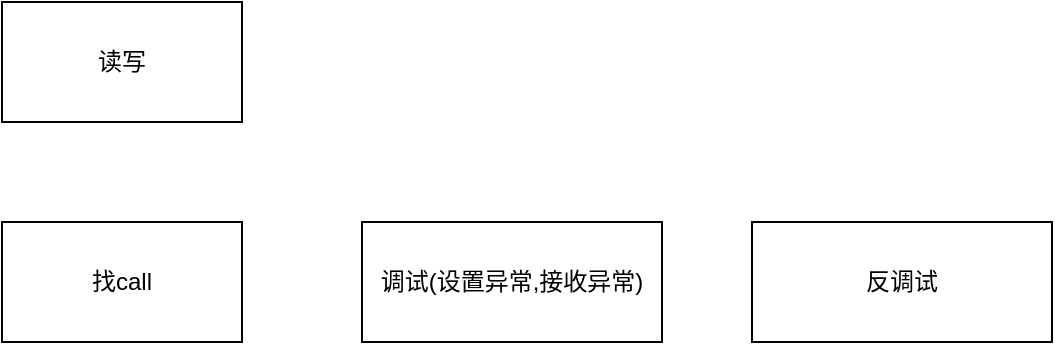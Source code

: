 <mxfile version="22.1.15" type="github" pages="9">
  <diagram name="Page-1" id="74e2e168-ea6b-b213-b513-2b3c1d86103e">
    <mxGraphModel dx="1221" dy="626" grid="1" gridSize="10" guides="1" tooltips="1" connect="1" arrows="1" fold="1" page="1" pageScale="1" pageWidth="1100" pageHeight="850" background="none" math="0" shadow="0">
      <root>
        <mxCell id="0" />
        <mxCell id="1" parent="0" />
        <mxCell id="rLg4UdCmAy7Y8GjYme6J-1" value="读写" style="rounded=0;whiteSpace=wrap;html=1;" parent="1" vertex="1">
          <mxGeometry x="100" y="270" width="120" height="60" as="geometry" />
        </mxCell>
        <mxCell id="rLg4UdCmAy7Y8GjYme6J-2" value="找call" style="rounded=0;whiteSpace=wrap;html=1;" parent="1" vertex="1">
          <mxGeometry x="100" y="380" width="120" height="60" as="geometry" />
        </mxCell>
        <mxCell id="WrVfGogGnop-JoHIERUz-1" value="调试(设置异常,接收异常)" style="rounded=0;whiteSpace=wrap;html=1;" parent="1" vertex="1">
          <mxGeometry x="280" y="380" width="150" height="60" as="geometry" />
        </mxCell>
        <mxCell id="WrVfGogGnop-JoHIERUz-2" value="反调试" style="rounded=0;whiteSpace=wrap;html=1;" parent="1" vertex="1">
          <mxGeometry x="475" y="380" width="150" height="60" as="geometry" />
        </mxCell>
      </root>
    </mxGraphModel>
  </diagram>
  <diagram id="1VbBsm_JJlaG2g4XLmem" name="装备篇章">
    <mxGraphModel dx="1744" dy="911" grid="1" gridSize="10" guides="1" tooltips="1" connect="1" arrows="1" fold="1" page="1" pageScale="1" pageWidth="827" pageHeight="1169" math="0" shadow="0">
      <root>
        <mxCell id="0" />
        <mxCell id="1" parent="0" />
        <mxCell id="D9lImH1sGXpiSuTMPomI-1" value="基础装备" style="rounded=0;whiteSpace=wrap;html=1;" vertex="1" parent="1">
          <mxGeometry x="160" y="160" width="120" height="60" as="geometry" />
        </mxCell>
        <mxCell id="D9lImH1sGXpiSuTMPomI-2" value="8个" style="rounded=0;whiteSpace=wrap;html=1;" vertex="1" parent="1">
          <mxGeometry x="360" y="160" width="120" height="60" as="geometry" />
        </mxCell>
        <mxCell id="D9lImH1sGXpiSuTMPomI-3" value="1个" style="rounded=0;whiteSpace=wrap;html=1;" vertex="1" parent="1">
          <mxGeometry x="540" y="160" width="120" height="60" as="geometry" />
        </mxCell>
        <mxCell id="D9lImH1sGXpiSuTMPomI-5" value="合成装备" style="rounded=0;whiteSpace=wrap;html=1;" vertex="1" parent="1">
          <mxGeometry x="160" y="260" width="120" height="60" as="geometry" />
        </mxCell>
        <mxCell id="D9lImH1sGXpiSuTMPomI-6" value="37" style="rounded=0;whiteSpace=wrap;html=1;" vertex="1" parent="1">
          <mxGeometry x="360" y="260" width="120" height="60" as="geometry" />
        </mxCell>
        <mxCell id="D9lImH1sGXpiSuTMPomI-7" value="8个" style="rounded=0;whiteSpace=wrap;html=1;" vertex="1" parent="1">
          <mxGeometry x="540" y="260" width="120" height="60" as="geometry" />
        </mxCell>
        <mxCell id="Qo9bAX1KGsmqKhei41a8-1" value="物理装" style="rounded=0;whiteSpace=wrap;html=1;" vertex="1" parent="1">
          <mxGeometry x="250" y="410" width="120" height="60" as="geometry" />
        </mxCell>
        <mxCell id="Qo9bAX1KGsmqKhei41a8-2" value="法强装" style="rounded=0;whiteSpace=wrap;html=1;" vertex="1" parent="1">
          <mxGeometry x="420" y="410" width="120" height="60" as="geometry" />
        </mxCell>
        <mxCell id="Qo9bAX1KGsmqKhei41a8-3" value="防御装" style="rounded=0;whiteSpace=wrap;html=1;fillColor=#d5e8d4;strokeColor=#82b366;" vertex="1" parent="1">
          <mxGeometry x="750" y="410" width="120" height="60" as="geometry" />
        </mxCell>
        <mxCell id="Qo9bAX1KGsmqKhei41a8-4" value="法力装" style="rounded=0;whiteSpace=wrap;html=1;" vertex="1" parent="1">
          <mxGeometry x="1050" y="410" width="120" height="60" as="geometry" />
        </mxCell>
        <mxCell id="Qo9bAX1KGsmqKhei41a8-5" value="特效装" style="rounded=0;whiteSpace=wrap;html=1;" vertex="1" parent="1">
          <mxGeometry x="1220" y="410" width="120" height="60" as="geometry" />
        </mxCell>
        <mxCell id="Qo9bAX1KGsmqKhei41a8-6" value="帽子" style="rounded=0;whiteSpace=wrap;html=1;fillColor=#e1d5e7;strokeColor=#9673a6;" vertex="1" parent="1">
          <mxGeometry x="420" y="500" width="120" height="60" as="geometry" />
        </mxCell>
        <mxCell id="Qo9bAX1KGsmqKhei41a8-7" value="法爆" style="rounded=0;whiteSpace=wrap;html=1;fillColor=#e1d5e7;strokeColor=#9673a6;" vertex="1" parent="1">
          <mxGeometry x="420" y="580" width="120" height="60" as="geometry" />
        </mxCell>
        <mxCell id="Qo9bAX1KGsmqKhei41a8-8" value="鬼书" style="rounded=0;whiteSpace=wrap;html=1;fillColor=#e1d5e7;strokeColor=#9673a6;" vertex="1" parent="1">
          <mxGeometry x="420" y="660" width="120" height="60" as="geometry" />
        </mxCell>
        <mxCell id="Qo9bAX1KGsmqKhei41a8-9" value="" style="rounded=0;whiteSpace=wrap;html=1;fillColor=#e1d5e7;strokeColor=#9673a6;" vertex="1" parent="1">
          <mxGeometry x="420" y="740" width="120" height="60" as="geometry" />
        </mxCell>
        <mxCell id="Qo9bAX1KGsmqKhei41a8-10" value="纳什" style="rounded=0;whiteSpace=wrap;html=1;" vertex="1" parent="1">
          <mxGeometry x="580" y="500" width="120" height="60" as="geometry" />
        </mxCell>
        <mxCell id="Qo9bAX1KGsmqKhei41a8-11" value="羊刀" style="rounded=0;whiteSpace=wrap;html=1;" vertex="1" parent="1">
          <mxGeometry x="580" y="580" width="120" height="60" as="geometry" />
        </mxCell>
        <mxCell id="Qo9bAX1KGsmqKhei41a8-12" value="通用装" style="rounded=0;whiteSpace=wrap;html=1;" vertex="1" parent="1">
          <mxGeometry x="70" y="410" width="120" height="60" as="geometry" />
        </mxCell>
        <mxCell id="Qo9bAX1KGsmqKhei41a8-13" value="手套" style="rounded=0;whiteSpace=wrap;html=1;" vertex="1" parent="1">
          <mxGeometry x="70" y="500" width="120" height="60" as="geometry" />
        </mxCell>
        <mxCell id="Qo9bAX1KGsmqKhei41a8-14" value="正义" style="rounded=0;whiteSpace=wrap;html=1;" vertex="1" parent="1">
          <mxGeometry x="70" y="580" width="120" height="60" as="geometry" />
        </mxCell>
        <mxCell id="Qo9bAX1KGsmqKhei41a8-15" value="蓝 (短蓝)" style="rounded=0;whiteSpace=wrap;html=1;fillColor=#dae8fc;strokeColor=#6c8ebf;" vertex="1" parent="1">
          <mxGeometry x="1050" y="490" width="120" height="60" as="geometry" />
        </mxCell>
        <mxCell id="Qo9bAX1KGsmqKhei41a8-16" value="青龙刀 (长蓝)" style="rounded=0;whiteSpace=wrap;html=1;fillColor=#dae8fc;strokeColor=#6c8ebf;" vertex="1" parent="1">
          <mxGeometry x="1050" y="570" width="120" height="60" as="geometry" />
        </mxCell>
        <mxCell id="Qo9bAX1KGsmqKhei41a8-17" value="狂徒" style="rounded=0;whiteSpace=wrap;html=1;fillColor=#d5e8d4;strokeColor=#82b366;" vertex="1" parent="1">
          <mxGeometry x="750" y="500" width="120" height="60" as="geometry" />
        </mxCell>
        <mxCell id="Qo9bAX1KGsmqKhei41a8-18" value="龙牙" style="rounded=0;whiteSpace=wrap;html=1;fillColor=#d5e8d4;strokeColor=#82b366;" vertex="1" parent="1">
          <mxGeometry x="750" y="580" width="120" height="60" as="geometry" />
        </mxCell>
        <mxCell id="Qo9bAX1KGsmqKhei41a8-19" value="反甲" style="rounded=0;whiteSpace=wrap;html=1;fillColor=#d5e8d4;strokeColor=#82b366;" vertex="1" parent="1">
          <mxGeometry x="750" y="660" width="120" height="60" as="geometry" />
        </mxCell>
        <mxCell id="Qo9bAX1KGsmqKhei41a8-20" value="日炎" style="rounded=0;whiteSpace=wrap;html=1;fillColor=#d5e8d4;strokeColor=#82b366;" vertex="1" parent="1">
          <mxGeometry x="750" y="750" width="120" height="60" as="geometry" />
        </mxCell>
        <mxCell id="Qo9bAX1KGsmqKhei41a8-21" value="救赎" style="rounded=0;whiteSpace=wrap;html=1;fillColor=#d5e8d4;strokeColor=#82b366;" vertex="1" parent="1">
          <mxGeometry x="750" y="830" width="120" height="60" as="geometry" />
        </mxCell>
        <mxCell id="Qo9bAX1KGsmqKhei41a8-22" value="头盔 (攻速慢)" style="rounded=0;whiteSpace=wrap;html=1;fillColor=#dae8fc;strokeColor=#6c8ebf;" vertex="1" parent="1">
          <mxGeometry x="1050" y="660" width="120" height="60" as="geometry" />
        </mxCell>
        <mxCell id="Qo9bAX1KGsmqKhei41a8-23" value="破防者" style="rounded=0;whiteSpace=wrap;html=1;" vertex="1" parent="1">
          <mxGeometry x="70" y="660" width="120" height="60" as="geometry" />
        </mxCell>
        <mxCell id="Qo9bAX1KGsmqKhei41a8-24" value="轻语" style="rounded=0;whiteSpace=wrap;html=1;fillColor=#ffe6cc;strokeColor=#d79b00;" vertex="1" parent="1">
          <mxGeometry x="250" y="500" width="120" height="60" as="geometry" />
        </mxCell>
        <mxCell id="Qo9bAX1KGsmqKhei41a8-25" value="闪避装" style="rounded=0;whiteSpace=wrap;html=1;" vertex="1" parent="1">
          <mxGeometry x="900" y="410" width="120" height="60" as="geometry" />
        </mxCell>
        <mxCell id="Qo9bAX1KGsmqKhei41a8-26" value="夜刃 (防秒)" style="rounded=0;whiteSpace=wrap;html=1;" vertex="1" parent="1">
          <mxGeometry x="900" y="500" width="120" height="60" as="geometry" />
        </mxCell>
        <mxCell id="Qo9bAX1KGsmqKhei41a8-27" value="水印(防控)" style="rounded=0;whiteSpace=wrap;html=1;" vertex="1" parent="1">
          <mxGeometry x="900" y="580" width="120" height="60" as="geometry" />
        </mxCell>
        <mxCell id="Qo9bAX1KGsmqKhei41a8-28" value="饮血" style="rounded=0;whiteSpace=wrap;html=1;" vertex="1" parent="1">
          <mxGeometry x="630" y="1000" width="120" height="60" as="geometry" />
        </mxCell>
        <mxCell id="Qo9bAX1KGsmqKhei41a8-29" value="科技枪" style="rounded=0;whiteSpace=wrap;html=1;" vertex="1" parent="1">
          <mxGeometry x="1220" y="570" width="120" height="60" as="geometry" />
        </mxCell>
        <mxCell id="Qo9bAX1KGsmqKhei41a8-30" value="分裂" style="rounded=0;whiteSpace=wrap;html=1;fillColor=#ffe6cc;strokeColor=#d79b00;" vertex="1" parent="1">
          <mxGeometry x="250" y="580" width="120" height="60" as="geometry" />
        </mxCell>
        <mxCell id="Qo9bAX1KGsmqKhei41a8-31" value="无尽" style="rounded=0;whiteSpace=wrap;html=1;fillColor=#ffe6cc;strokeColor=#d79b00;" vertex="1" parent="1">
          <mxGeometry x="250" y="660" width="120" height="60" as="geometry" />
        </mxCell>
        <mxCell id="Qo9bAX1KGsmqKhei41a8-32" value="无尽" style="rounded=0;whiteSpace=wrap;html=1;fillColor=#ffe6cc;strokeColor=#d79b00;" vertex="1" parent="1">
          <mxGeometry x="250" y="740" width="120" height="60" as="geometry" />
        </mxCell>
        <mxCell id="Qo9bAX1KGsmqKhei41a8-33" value="离子" style="rounded=0;whiteSpace=wrap;html=1;" vertex="1" parent="1">
          <mxGeometry x="1220" y="660" width="120" height="60" as="geometry" />
        </mxCell>
        <mxCell id="Qo9bAX1KGsmqKhei41a8-34" value="薄暮" style="rounded=0;whiteSpace=wrap;html=1;" vertex="1" parent="1">
          <mxGeometry x="1220" y="740" width="120" height="60" as="geometry" />
        </mxCell>
        <mxCell id="Qo9bAX1KGsmqKhei41a8-35" value="泰坦" style="rounded=0;whiteSpace=wrap;html=1;" vertex="1" parent="1">
          <mxGeometry x="470" y="1000" width="120" height="60" as="geometry" />
        </mxCell>
        <mxCell id="Qo9bAX1KGsmqKhei41a8-36" value="综合" style="rounded=0;whiteSpace=wrap;html=1;" vertex="1" parent="1">
          <mxGeometry x="260" y="1000" width="120" height="60" as="geometry" />
        </mxCell>
        <mxCell id="waWR4kuS4EOWJpC6tH50-4" value="" style="edgeStyle=orthogonalEdgeStyle;rounded=0;orthogonalLoop=1;jettySize=auto;html=1;" edge="1" parent="1" source="waWR4kuS4EOWJpC6tH50-1" target="waWR4kuS4EOWJpC6tH50-3">
          <mxGeometry relative="1" as="geometry" />
        </mxCell>
        <mxCell id="waWR4kuS4EOWJpC6tH50-1" value="理论上一场总共9件" style="rounded=0;whiteSpace=wrap;html=1;" vertex="1" parent="1">
          <mxGeometry x="880" y="70" width="120" height="60" as="geometry" />
        </mxCell>
        <mxCell id="waWR4kuS4EOWJpC6tH50-3" value="18" style="rounded=0;whiteSpace=wrap;html=1;" vertex="1" parent="1">
          <mxGeometry x="1080" y="70" width="120" height="60" as="geometry" />
        </mxCell>
      </root>
    </mxGraphModel>
  </diagram>
  <diagram id="GILb7zabYmVA7p_Lonxe" name="胜利策略">
    <mxGraphModel dx="394" dy="626" grid="1" gridSize="10" guides="1" tooltips="1" connect="1" arrows="1" fold="1" page="1" pageScale="1" pageWidth="827" pageHeight="1169" math="0" shadow="0">
      <root>
        <mxCell id="0" />
        <mxCell id="1" parent="0" />
        <mxCell id="ryaBY71Bm-K4QnFuKfSg-1" value="更好完美的装备" style="rounded=0;whiteSpace=wrap;html=1;fillColor=#f8cecc;strokeColor=#b85450;" parent="1" vertex="1">
          <mxGeometry x="1270" y="100" width="120" height="60" as="geometry" />
        </mxCell>
        <mxCell id="ryaBY71Bm-K4QnFuKfSg-2" value="更好的卡" style="rounded=0;whiteSpace=wrap;html=1;fillColor=#f8cecc;strokeColor=#b85450;" parent="1" vertex="1">
          <mxGeometry x="1260" y="690" width="120" height="60" as="geometry" />
        </mxCell>
        <mxCell id="ryaBY71Bm-K4QnFuKfSg-3" value="更流畅的过度" style="rounded=0;whiteSpace=wrap;html=1;fillColor=#f8cecc;strokeColor=#b85450;" parent="1" vertex="1">
          <mxGeometry x="1680" y="100" width="120" height="60" as="geometry" />
        </mxCell>
        <mxCell id="3KLlGOTDvWbrUoTC-V17-1" value="伤害才是硬道理" style="rounded=0;whiteSpace=wrap;html=1;fillColor=#fff2cc;strokeColor=#d6b656;" parent="1" vertex="1">
          <mxGeometry x="840" y="60" width="120" height="60" as="geometry" />
        </mxCell>
        <mxCell id="3KLlGOTDvWbrUoTC-V17-2" value="硬防御" style="rounded=0;whiteSpace=wrap;html=1;fillColor=#fff2cc;strokeColor=#d6b656;" parent="1" vertex="1">
          <mxGeometry x="840" y="140" width="120" height="60" as="geometry" />
        </mxCell>
        <mxCell id="3KLlGOTDvWbrUoTC-V17-3" value="装备是随机的" style="rounded=0;whiteSpace=wrap;html=1;" parent="1" vertex="1">
          <mxGeometry x="1200" y="240" width="120" height="60" as="geometry" />
        </mxCell>
        <mxCell id="3KLlGOTDvWbrUoTC-V17-4" value="细节运营" style="rounded=0;whiteSpace=wrap;html=1;" parent="1" vertex="1">
          <mxGeometry x="840" y="230" width="120" height="60" as="geometry" />
        </mxCell>
        <mxCell id="kPh0SdZkS3Z3ez4khIXE-13" value="" style="edgeStyle=orthogonalEdgeStyle;rounded=0;orthogonalLoop=1;jettySize=auto;html=1;" parent="1" source="kPh0SdZkS3Z3ez4khIXE-1" target="kPh0SdZkS3Z3ez4khIXE-12" edge="1">
          <mxGeometry relative="1" as="geometry" />
        </mxCell>
        <mxCell id="kPh0SdZkS3Z3ez4khIXE-1" value="组合是可选" style="rounded=0;whiteSpace=wrap;html=1;" parent="1" vertex="1">
          <mxGeometry x="1200" y="350" width="120" height="60" as="geometry" />
        </mxCell>
        <mxCell id="kPh0SdZkS3Z3ez4khIXE-4" value="" style="edgeStyle=orthogonalEdgeStyle;rounded=0;orthogonalLoop=1;jettySize=auto;html=1;" parent="1" source="kPh0SdZkS3Z3ez4khIXE-2" target="kPh0SdZkS3Z3ez4khIXE-3" edge="1">
          <mxGeometry relative="1" as="geometry" />
        </mxCell>
        <mxCell id="kPh0SdZkS3Z3ez4khIXE-2" value="选秀是可选" style="rounded=0;whiteSpace=wrap;html=1;" parent="1" vertex="1">
          <mxGeometry x="1200" y="470" width="120" height="60" as="geometry" />
        </mxCell>
        <mxCell id="kPh0SdZkS3Z3ez4khIXE-6" value="" style="edgeStyle=orthogonalEdgeStyle;rounded=0;orthogonalLoop=1;jettySize=auto;html=1;" parent="1" source="kPh0SdZkS3Z3ez4khIXE-3" target="kPh0SdZkS3Z3ez4khIXE-5" edge="1">
          <mxGeometry relative="1" as="geometry" />
        </mxCell>
        <mxCell id="kPh0SdZkS3Z3ez4khIXE-3" value="低血量" style="whiteSpace=wrap;html=1;rounded=0;" parent="1" vertex="1">
          <mxGeometry x="1400" y="470" width="120" height="60" as="geometry" />
        </mxCell>
        <mxCell id="kPh0SdZkS3Z3ez4khIXE-8" value="" style="edgeStyle=orthogonalEdgeStyle;rounded=0;orthogonalLoop=1;jettySize=auto;html=1;" parent="1" source="kPh0SdZkS3Z3ez4khIXE-5" target="kPh0SdZkS3Z3ez4khIXE-7" edge="1">
          <mxGeometry relative="1" as="geometry" />
        </mxCell>
        <mxCell id="kPh0SdZkS3Z3ez4khIXE-10" style="edgeStyle=orthogonalEdgeStyle;rounded=0;orthogonalLoop=1;jettySize=auto;html=1;entryX=0;entryY=0.5;entryDx=0;entryDy=0;" parent="1" source="kPh0SdZkS3Z3ez4khIXE-5" target="kPh0SdZkS3Z3ez4khIXE-9" edge="1">
          <mxGeometry relative="1" as="geometry" />
        </mxCell>
        <mxCell id="kPh0SdZkS3Z3ez4khIXE-5" value="前期连败" style="rounded=0;whiteSpace=wrap;html=1;fillColor=#f8cecc;strokeColor=#b85450;" parent="1" vertex="1">
          <mxGeometry x="1600" y="470" width="120" height="60" as="geometry" />
        </mxCell>
        <mxCell id="kPh0SdZkS3Z3ez4khIXE-7" value="提升经济" style="rounded=0;whiteSpace=wrap;html=1;fillColor=#d5e8d4;strokeColor=#82b366;" parent="1" vertex="1">
          <mxGeometry x="1800" y="470" width="120" height="60" as="geometry" />
        </mxCell>
        <mxCell id="kPh0SdZkS3Z3ez4khIXE-9" value="提升装备" style="rounded=0;whiteSpace=wrap;html=1;fillColor=#d5e8d4;strokeColor=#82b366;" parent="1" vertex="1">
          <mxGeometry x="1800" y="550" width="120" height="60" as="geometry" />
        </mxCell>
        <mxCell id="kPh0SdZkS3Z3ez4khIXE-11" value="更好的经济" style="rounded=0;whiteSpace=wrap;html=1;fillColor=#f8cecc;strokeColor=#b85450;" parent="1" vertex="1">
          <mxGeometry x="1880" y="100" width="120" height="60" as="geometry" />
        </mxCell>
        <mxCell id="kPh0SdZkS3Z3ez4khIXE-15" value="" style="edgeStyle=orthogonalEdgeStyle;rounded=0;orthogonalLoop=1;jettySize=auto;html=1;" parent="1" source="kPh0SdZkS3Z3ez4khIXE-12" target="kPh0SdZkS3Z3ez4khIXE-14" edge="1">
          <mxGeometry relative="1" as="geometry" />
        </mxCell>
        <mxCell id="kPh0SdZkS3Z3ez4khIXE-12" value="等待组合" style="rounded=0;whiteSpace=wrap;html=1;" parent="1" vertex="1">
          <mxGeometry x="1400" y="350" width="120" height="60" as="geometry" />
        </mxCell>
        <mxCell id="kPh0SdZkS3Z3ez4khIXE-14" value="连败" style="whiteSpace=wrap;html=1;rounded=0;" parent="1" vertex="1">
          <mxGeometry x="1600" y="350" width="120" height="60" as="geometry" />
        </mxCell>
        <mxCell id="kPh0SdZkS3Z3ez4khIXE-20" value="" style="edgeStyle=orthogonalEdgeStyle;rounded=0;orthogonalLoop=1;jettySize=auto;html=1;" parent="1" source="kPh0SdZkS3Z3ez4khIXE-17" target="kPh0SdZkS3Z3ez4khIXE-19" edge="1">
          <mxGeometry relative="1" as="geometry" />
        </mxCell>
        <mxCell id="kPh0SdZkS3Z3ez4khIXE-22" style="edgeStyle=orthogonalEdgeStyle;rounded=0;orthogonalLoop=1;jettySize=auto;html=1;entryX=0;entryY=0.5;entryDx=0;entryDy=0;" parent="1" source="kPh0SdZkS3Z3ez4khIXE-17" target="kPh0SdZkS3Z3ez4khIXE-18" edge="1">
          <mxGeometry relative="1" as="geometry" />
        </mxCell>
        <mxCell id="kPh0SdZkS3Z3ez4khIXE-17" value="更好的卡" style="rounded=0;whiteSpace=wrap;html=1;" parent="1" vertex="1">
          <mxGeometry x="1180" y="840" width="120" height="60" as="geometry" />
        </mxCell>
        <mxCell id="kPh0SdZkS3Z3ez4khIXE-37" value="" style="edgeStyle=orthogonalEdgeStyle;rounded=0;orthogonalLoop=1;jettySize=auto;html=1;" parent="1" source="kPh0SdZkS3Z3ez4khIXE-18" target="kPh0SdZkS3Z3ez4khIXE-36" edge="1">
          <mxGeometry relative="1" as="geometry" />
        </mxCell>
        <mxCell id="kPh0SdZkS3Z3ez4khIXE-18" value="已知的卡 (随机的)" style="rounded=0;whiteSpace=wrap;html=1;" parent="1" vertex="1">
          <mxGeometry x="1400" y="1080" width="120" height="60" as="geometry" />
        </mxCell>
        <mxCell id="kPh0SdZkS3Z3ez4khIXE-24" value="" style="edgeStyle=orthogonalEdgeStyle;rounded=0;orthogonalLoop=1;jettySize=auto;html=1;" parent="1" source="kPh0SdZkS3Z3ez4khIXE-19" target="kPh0SdZkS3Z3ez4khIXE-23" edge="1">
          <mxGeometry relative="1" as="geometry" />
        </mxCell>
        <mxCell id="kPh0SdZkS3Z3ez4khIXE-26" value="" style="edgeStyle=orthogonalEdgeStyle;rounded=0;orthogonalLoop=1;jettySize=auto;html=1;" parent="1" source="kPh0SdZkS3Z3ez4khIXE-19" target="kPh0SdZkS3Z3ez4khIXE-25" edge="1">
          <mxGeometry relative="1" as="geometry" />
        </mxCell>
        <mxCell id="kPh0SdZkS3Z3ez4khIXE-28" style="edgeStyle=orthogonalEdgeStyle;rounded=0;orthogonalLoop=1;jettySize=auto;html=1;entryX=0;entryY=0.5;entryDx=0;entryDy=0;" parent="1" source="kPh0SdZkS3Z3ez4khIXE-19" target="kPh0SdZkS3Z3ez4khIXE-27" edge="1">
          <mxGeometry relative="1" as="geometry" />
        </mxCell>
        <mxCell id="kPh0SdZkS3Z3ez4khIXE-34" style="edgeStyle=orthogonalEdgeStyle;rounded=0;orthogonalLoop=1;jettySize=auto;html=1;entryX=0;entryY=0.5;entryDx=0;entryDy=0;" parent="1" source="kPh0SdZkS3Z3ez4khIXE-19" target="kPh0SdZkS3Z3ez4khIXE-33" edge="1">
          <mxGeometry relative="1" as="geometry" />
        </mxCell>
        <mxCell id="kPh0SdZkS3Z3ez4khIXE-19" value="更好的经济" style="whiteSpace=wrap;html=1;rounded=0;" parent="1" vertex="1">
          <mxGeometry x="1400" y="780" width="120" height="60" as="geometry" />
        </mxCell>
        <mxCell id="kPh0SdZkS3Z3ez4khIXE-23" value="连胜" style="whiteSpace=wrap;html=1;rounded=0;" parent="1" vertex="1">
          <mxGeometry x="1600" y="700" width="120" height="60" as="geometry" />
        </mxCell>
        <mxCell id="kPh0SdZkS3Z3ez4khIXE-25" value="连败" style="whiteSpace=wrap;html=1;rounded=0;" parent="1" vertex="1">
          <mxGeometry x="1600" y="780" width="120" height="60" as="geometry" />
        </mxCell>
        <mxCell id="kPh0SdZkS3Z3ez4khIXE-30" value="" style="edgeStyle=orthogonalEdgeStyle;rounded=0;orthogonalLoop=1;jettySize=auto;html=1;" parent="1" source="kPh0SdZkS3Z3ez4khIXE-27" target="kPh0SdZkS3Z3ez4khIXE-29" edge="1">
          <mxGeometry relative="1" as="geometry" />
        </mxCell>
        <mxCell id="kPh0SdZkS3Z3ez4khIXE-31" style="edgeStyle=orthogonalEdgeStyle;rounded=0;orthogonalLoop=1;jettySize=auto;html=1;exitX=0.5;exitY=0;exitDx=0;exitDy=0;entryX=0.5;entryY=1;entryDx=0;entryDy=0;" parent="1" source="kPh0SdZkS3Z3ez4khIXE-27" target="kPh0SdZkS3Z3ez4khIXE-25" edge="1">
          <mxGeometry relative="1" as="geometry" />
        </mxCell>
        <mxCell id="kPh0SdZkS3Z3ez4khIXE-27" value="不留卡" style="whiteSpace=wrap;html=1;rounded=0;" parent="1" vertex="1">
          <mxGeometry x="1600" y="880" width="120" height="60" as="geometry" />
        </mxCell>
        <mxCell id="kPh0SdZkS3Z3ez4khIXE-29" value="更坏的卡" style="whiteSpace=wrap;html=1;rounded=0;" parent="1" vertex="1">
          <mxGeometry x="1760" y="880" width="120" height="60" as="geometry" />
        </mxCell>
        <mxCell id="kPh0SdZkS3Z3ez4khIXE-33" value="留低费打工卡" style="whiteSpace=wrap;html=1;rounded=0;" parent="1" vertex="1">
          <mxGeometry x="1600" y="970" width="120" height="60" as="geometry" />
        </mxCell>
        <mxCell id="kPh0SdZkS3Z3ez4khIXE-35" value="用已知的卡取得最好的成绩" style="rounded=0;whiteSpace=wrap;html=1;" parent="1" vertex="1">
          <mxGeometry x="1181" y="1200" width="120" height="60" as="geometry" />
        </mxCell>
        <mxCell id="kPh0SdZkS3Z3ez4khIXE-36" value="7级前大约有100张卡" style="rounded=0;whiteSpace=wrap;html=1;" parent="1" vertex="1">
          <mxGeometry x="1580" y="1080" width="120" height="60" as="geometry" />
        </mxCell>
      </root>
    </mxGraphModel>
  </diagram>
  <diagram id="2isCI9Mr26s0eiW-Vlzv" name="第 4 页">
    <mxGraphModel dx="2048" dy="626" grid="1" gridSize="10" guides="1" tooltips="1" connect="1" arrows="1" fold="1" page="1" pageScale="1" pageWidth="827" pageHeight="1169" math="0" shadow="0">
      <root>
        <mxCell id="0" />
        <mxCell id="1" parent="0" />
        <mxCell id="FCZM8ozuI7C_U7iOM3vl-1" value="内核" style="rounded=0;whiteSpace=wrap;html=1;fillColor=#dae8fc;strokeColor=#6c8ebf;" parent="1" vertex="1">
          <mxGeometry x="450" y="60" width="120" height="60" as="geometry" />
        </mxCell>
        <mxCell id="FCZM8ozuI7C_U7iOM3vl-2" value="调用函数" style="rounded=0;whiteSpace=wrap;html=1;" parent="1" vertex="1">
          <mxGeometry x="450" y="180" width="120" height="60" as="geometry" />
        </mxCell>
        <mxCell id="FCZM8ozuI7C_U7iOM3vl-3" value="调用函数" style="rounded=0;whiteSpace=wrap;html=1;" parent="1" vertex="1">
          <mxGeometry x="870" y="180" width="120" height="60" as="geometry" />
        </mxCell>
        <mxCell id="FCZM8ozuI7C_U7iOM3vl-4" value="内存申请" style="rounded=0;whiteSpace=wrap;html=1;" parent="1" vertex="1">
          <mxGeometry x="354" y="300" width="120" height="60" as="geometry" />
        </mxCell>
        <mxCell id="FCZM8ozuI7C_U7iOM3vl-5" value="内存写入" style="rounded=0;whiteSpace=wrap;html=1;" parent="1" vertex="1">
          <mxGeometry x="500" y="300" width="120" height="60" as="geometry" />
        </mxCell>
        <mxCell id="FCZM8ozuI7C_U7iOM3vl-6" value="执行" style="rounded=0;whiteSpace=wrap;html=1;" parent="1" vertex="1">
          <mxGeometry x="650" y="300" width="120" height="60" as="geometry" />
        </mxCell>
        <mxCell id="FCZM8ozuI7C_U7iOM3vl-7" value="内存权限修改" style="rounded=0;whiteSpace=wrap;html=1;" parent="1" vertex="1">
          <mxGeometry x="650" y="380" width="120" height="60" as="geometry" />
        </mxCell>
        <mxCell id="FCZM8ozuI7C_U7iOM3vl-8" value="代码获取" style="rounded=0;whiteSpace=wrap;html=1;" parent="1" vertex="1">
          <mxGeometry x="280" y="480" width="120" height="60" as="geometry" />
        </mxCell>
        <mxCell id="FCZM8ozuI7C_U7iOM3vl-10" value="" style="edgeStyle=orthogonalEdgeStyle;rounded=0;orthogonalLoop=1;jettySize=auto;html=1;" parent="1" source="FCZM8ozuI7C_U7iOM3vl-9" target="FCZM8ozuI7C_U7iOM3vl-8" edge="1">
          <mxGeometry relative="1" as="geometry" />
        </mxCell>
        <mxCell id="FCZM8ozuI7C_U7iOM3vl-9" value="函数获取" style="rounded=0;whiteSpace=wrap;html=1;" parent="1" vertex="1">
          <mxGeometry x="120" y="480" width="120" height="60" as="geometry" />
        </mxCell>
        <mxCell id="FCZM8ozuI7C_U7iOM3vl-11" value="调用统计" style="rounded=0;whiteSpace=wrap;html=1;" parent="1" vertex="1">
          <mxGeometry x="-40" y="480" width="120" height="60" as="geometry" />
        </mxCell>
        <mxCell id="FCZM8ozuI7C_U7iOM3vl-12" value="应用分析" style="rounded=0;whiteSpace=wrap;html=1;fillColor=#dae8fc;strokeColor=#6c8ebf;" parent="1" vertex="1">
          <mxGeometry x="120" y="400" width="120" height="60" as="geometry" />
        </mxCell>
        <mxCell id="AhKkm5ocO1stX2TkDDfj-5" style="edgeStyle=orthogonalEdgeStyle;rounded=0;orthogonalLoop=1;jettySize=auto;html=1;" parent="1" source="AhKkm5ocO1stX2TkDDfj-1" target="AhKkm5ocO1stX2TkDDfj-2" edge="1">
          <mxGeometry relative="1" as="geometry" />
        </mxCell>
        <mxCell id="AhKkm5ocO1stX2TkDDfj-6" style="edgeStyle=orthogonalEdgeStyle;rounded=0;orthogonalLoop=1;jettySize=auto;html=1;entryX=0.5;entryY=0;entryDx=0;entryDy=0;" parent="1" source="AhKkm5ocO1stX2TkDDfj-1" target="AhKkm5ocO1stX2TkDDfj-4" edge="1">
          <mxGeometry relative="1" as="geometry" />
        </mxCell>
        <mxCell id="AhKkm5ocO1stX2TkDDfj-1" value="A" style="rounded=0;whiteSpace=wrap;html=1;fillColor=#ffe6cc;strokeColor=#d79b00;" parent="1" vertex="1">
          <mxGeometry x="-580" y="370" width="120" height="60" as="geometry" />
        </mxCell>
        <mxCell id="AhKkm5ocO1stX2TkDDfj-7" style="edgeStyle=orthogonalEdgeStyle;rounded=0;orthogonalLoop=1;jettySize=auto;html=1;fillColor=#ffe6cc;strokeColor=#d79b00;" parent="1" source="AhKkm5ocO1stX2TkDDfj-2" target="AhKkm5ocO1stX2TkDDfj-3" edge="1">
          <mxGeometry relative="1" as="geometry" />
        </mxCell>
        <mxCell id="AhKkm5ocO1stX2TkDDfj-2" value="B1" style="rounded=0;whiteSpace=wrap;html=1;fillColor=#f8cecc;strokeColor=#b85450;" parent="1" vertex="1">
          <mxGeometry x="-680" y="480" width="120" height="60" as="geometry" />
        </mxCell>
        <mxCell id="AhKkm5ocO1stX2TkDDfj-13" value="" style="edgeStyle=orthogonalEdgeStyle;rounded=0;orthogonalLoop=1;jettySize=auto;html=1;fillColor=#ffe6cc;strokeColor=#d79b00;" parent="1" source="AhKkm5ocO1stX2TkDDfj-3" target="AhKkm5ocO1stX2TkDDfj-10" edge="1">
          <mxGeometry relative="1" as="geometry" />
        </mxCell>
        <mxCell id="AhKkm5ocO1stX2TkDDfj-3" value="C1" style="rounded=0;whiteSpace=wrap;html=1;fillColor=#ffe6cc;strokeColor=#d79b00;" parent="1" vertex="1">
          <mxGeometry x="-680" y="590" width="120" height="60" as="geometry" />
        </mxCell>
        <mxCell id="AhKkm5ocO1stX2TkDDfj-9" value="" style="edgeStyle=orthogonalEdgeStyle;rounded=0;orthogonalLoop=1;jettySize=auto;html=1;" parent="1" source="AhKkm5ocO1stX2TkDDfj-4" target="AhKkm5ocO1stX2TkDDfj-8" edge="1">
          <mxGeometry relative="1" as="geometry" />
        </mxCell>
        <mxCell id="AhKkm5ocO1stX2TkDDfj-4" value="B2" style="rounded=0;whiteSpace=wrap;html=1;" parent="1" vertex="1">
          <mxGeometry x="-500" y="480" width="120" height="60" as="geometry" />
        </mxCell>
        <mxCell id="AhKkm5ocO1stX2TkDDfj-12" value="" style="edgeStyle=orthogonalEdgeStyle;rounded=0;orthogonalLoop=1;jettySize=auto;html=1;" parent="1" source="AhKkm5ocO1stX2TkDDfj-8" target="AhKkm5ocO1stX2TkDDfj-11" edge="1">
          <mxGeometry relative="1" as="geometry" />
        </mxCell>
        <mxCell id="AhKkm5ocO1stX2TkDDfj-8" value="C2" style="rounded=0;whiteSpace=wrap;html=1;" parent="1" vertex="1">
          <mxGeometry x="-500" y="590" width="120" height="60" as="geometry" />
        </mxCell>
        <mxCell id="AhKkm5ocO1stX2TkDDfj-10" value="D1" style="rounded=0;whiteSpace=wrap;html=1;fillColor=#ffe6cc;strokeColor=#d79b00;" parent="1" vertex="1">
          <mxGeometry x="-680" y="700" width="120" height="60" as="geometry" />
        </mxCell>
        <mxCell id="AhKkm5ocO1stX2TkDDfj-11" value="D2" style="rounded=0;whiteSpace=wrap;html=1;" parent="1" vertex="1">
          <mxGeometry x="-500" y="700" width="120" height="60" as="geometry" />
        </mxCell>
        <mxCell id="EU8dGAv3cHzhSn-gcODy-5" value="" style="edgeStyle=orthogonalEdgeStyle;rounded=0;orthogonalLoop=1;jettySize=auto;html=1;" parent="1" source="EU8dGAv3cHzhSn-gcODy-1" target="EU8dGAv3cHzhSn-gcODy-2" edge="1">
          <mxGeometry relative="1" as="geometry" />
        </mxCell>
        <mxCell id="EU8dGAv3cHzhSn-gcODy-1" value="启动调试" style="rounded=0;whiteSpace=wrap;html=1;" parent="1" vertex="1">
          <mxGeometry x="-140" y="750" width="120" height="60" as="geometry" />
        </mxCell>
        <mxCell id="EU8dGAv3cHzhSn-gcODy-6" value="" style="edgeStyle=orthogonalEdgeStyle;rounded=0;orthogonalLoop=1;jettySize=auto;html=1;fillColor=#ffe6cc;strokeColor=#d79b00;" parent="1" source="EU8dGAv3cHzhSn-gcODy-2" target="EU8dGAv3cHzhSn-gcODy-3" edge="1">
          <mxGeometry relative="1" as="geometry" />
        </mxCell>
        <mxCell id="EU8dGAv3cHzhSn-gcODy-2" value="等待调试事件" style="rounded=0;whiteSpace=wrap;html=1;fillColor=#ffe6cc;strokeColor=#d79b00;" parent="1" vertex="1">
          <mxGeometry x="-140" y="840" width="120" height="60" as="geometry" />
        </mxCell>
        <mxCell id="EU8dGAv3cHzhSn-gcODy-7" value="" style="edgeStyle=orthogonalEdgeStyle;rounded=0;orthogonalLoop=1;jettySize=auto;html=1;" parent="1" source="EU8dGAv3cHzhSn-gcODy-3" target="EU8dGAv3cHzhSn-gcODy-4" edge="1">
          <mxGeometry relative="1" as="geometry" />
        </mxCell>
        <mxCell id="EU8dGAv3cHzhSn-gcODy-3" value="处理调试事件" style="rounded=0;whiteSpace=wrap;html=1;fillColor=#ffe6cc;strokeColor=#d79b00;" parent="1" vertex="1">
          <mxGeometry x="-140" y="930" width="120" height="60" as="geometry" />
        </mxCell>
        <mxCell id="EU8dGAv3cHzhSn-gcODy-4" value="激活被调试程序" style="rounded=0;whiteSpace=wrap;html=1;" parent="1" vertex="1">
          <mxGeometry x="-140" y="1020" width="120" height="60" as="geometry" />
        </mxCell>
        <mxCell id="EU8dGAv3cHzhSn-gcODy-18" value="" style="edgeStyle=orthogonalEdgeStyle;rounded=0;orthogonalLoop=1;jettySize=auto;html=1;" parent="1" source="EU8dGAv3cHzhSn-gcODy-8" target="EU8dGAv3cHzhSn-gcODy-10" edge="1">
          <mxGeometry relative="1" as="geometry" />
        </mxCell>
        <mxCell id="EU8dGAv3cHzhSn-gcODy-8" value="搜索进程模块" style="rounded=0;whiteSpace=wrap;html=1;" parent="1" vertex="1">
          <mxGeometry x="100" y="840" width="120" height="60" as="geometry" />
        </mxCell>
        <mxCell id="EU8dGAv3cHzhSn-gcODy-17" value="" style="edgeStyle=orthogonalEdgeStyle;rounded=0;orthogonalLoop=1;jettySize=auto;html=1;" parent="1" source="EU8dGAv3cHzhSn-gcODy-9" target="EU8dGAv3cHzhSn-gcODy-8" edge="1">
          <mxGeometry relative="1" as="geometry" />
        </mxCell>
        <mxCell id="EU8dGAv3cHzhSn-gcODy-9" value="打开进程" style="rounded=0;whiteSpace=wrap;html=1;" parent="1" vertex="1">
          <mxGeometry x="100" y="750" width="120" height="60" as="geometry" />
        </mxCell>
        <mxCell id="EU8dGAv3cHzhSn-gcODy-19" value="" style="edgeStyle=orthogonalEdgeStyle;rounded=0;orthogonalLoop=1;jettySize=auto;html=1;" parent="1" source="EU8dGAv3cHzhSn-gcODy-10" target="EU8dGAv3cHzhSn-gcODy-11" edge="1">
          <mxGeometry relative="1" as="geometry" />
        </mxCell>
        <mxCell id="EU8dGAv3cHzhSn-gcODy-10" value="从模块获取call" style="rounded=0;whiteSpace=wrap;html=1;" parent="1" vertex="1">
          <mxGeometry x="100" y="930" width="120" height="60" as="geometry" />
        </mxCell>
        <mxCell id="EU8dGAv3cHzhSn-gcODy-14" value="" style="edgeStyle=orthogonalEdgeStyle;rounded=0;orthogonalLoop=1;jettySize=auto;html=1;" parent="1" source="EU8dGAv3cHzhSn-gcODy-11" target="EU8dGAv3cHzhSn-gcODy-12" edge="1">
          <mxGeometry relative="1" as="geometry" />
        </mxCell>
        <mxCell id="EU8dGAv3cHzhSn-gcODy-11" value="对call设置断点 (0xcc)" style="rounded=0;whiteSpace=wrap;html=1;" parent="1" vertex="1">
          <mxGeometry x="100" y="1020" width="120" height="60" as="geometry" />
        </mxCell>
        <mxCell id="EU8dGAv3cHzhSn-gcODy-15" value="" style="edgeStyle=orthogonalEdgeStyle;rounded=0;orthogonalLoop=1;jettySize=auto;html=1;fillColor=#ffe6cc;strokeColor=#d79b00;" parent="1" source="EU8dGAv3cHzhSn-gcODy-12" target="EU8dGAv3cHzhSn-gcODy-13" edge="1">
          <mxGeometry relative="1" as="geometry" />
        </mxCell>
        <mxCell id="EU8dGAv3cHzhSn-gcODy-12" value="触发事件" style="rounded=0;whiteSpace=wrap;html=1;fillColor=#ffe6cc;strokeColor=#d79b00;" parent="1" vertex="1">
          <mxGeometry x="270" y="1020" width="120" height="60" as="geometry" />
        </mxCell>
        <mxCell id="EU8dGAv3cHzhSn-gcODy-22" value="" style="edgeStyle=orthogonalEdgeStyle;rounded=0;orthogonalLoop=1;jettySize=auto;html=1;" parent="1" source="EU8dGAv3cHzhSn-gcODy-13" target="EU8dGAv3cHzhSn-gcODy-16" edge="1">
          <mxGeometry relative="1" as="geometry" />
        </mxCell>
        <mxCell id="EU8dGAv3cHzhSn-gcODy-13" value="处理事件" style="rounded=0;whiteSpace=wrap;html=1;fillColor=#ffe6cc;strokeColor=#d79b00;" parent="1" vertex="1">
          <mxGeometry x="270" y="1110" width="120" height="60" as="geometry" />
        </mxCell>
        <mxCell id="EU8dGAv3cHzhSn-gcODy-21" value="" style="edgeStyle=orthogonalEdgeStyle;rounded=0;orthogonalLoop=1;jettySize=auto;html=1;" parent="1" source="EU8dGAv3cHzhSn-gcODy-16" target="EU8dGAv3cHzhSn-gcODy-20" edge="1">
          <mxGeometry relative="1" as="geometry" />
        </mxCell>
        <mxCell id="EU8dGAv3cHzhSn-gcODy-16" value="设置源asm" style="rounded=0;whiteSpace=wrap;html=1;" parent="1" vertex="1">
          <mxGeometry x="440" y="1110" width="120" height="60" as="geometry" />
        </mxCell>
        <mxCell id="EU8dGAv3cHzhSn-gcODy-20" value="存储地址" style="rounded=0;whiteSpace=wrap;html=1;" parent="1" vertex="1">
          <mxGeometry x="440" y="1200" width="120" height="60" as="geometry" />
        </mxCell>
      </root>
    </mxGraphModel>
  </diagram>
  <diagram id="JG3LGWb_HiDso1Uad55s" name="第 6 页">
    <mxGraphModel dx="1221" dy="626" grid="1" gridSize="10" guides="1" tooltips="1" connect="1" arrows="1" fold="1" page="1" pageScale="1" pageWidth="827" pageHeight="1169" math="0" shadow="0">
      <root>
        <mxCell id="0" />
        <mxCell id="1" parent="0" />
        <mxCell id="iklU745Wvtdsuf4jciae-7" style="edgeStyle=orthogonalEdgeStyle;rounded=0;orthogonalLoop=1;jettySize=auto;html=1;" parent="1" source="iklU745Wvtdsuf4jciae-1" target="iklU745Wvtdsuf4jciae-3" edge="1">
          <mxGeometry relative="1" as="geometry" />
        </mxCell>
        <mxCell id="iklU745Wvtdsuf4jciae-8" value="编译" style="edgeLabel;html=1;align=center;verticalAlign=middle;resizable=0;points=[];" parent="iklU745Wvtdsuf4jciae-7" vertex="1" connectable="0">
          <mxGeometry x="-0.005" y="-2" relative="1" as="geometry">
            <mxPoint as="offset" />
          </mxGeometry>
        </mxCell>
        <mxCell id="iklU745Wvtdsuf4jciae-1" value="c语言" style="rounded=0;whiteSpace=wrap;html=1;" parent="1" vertex="1">
          <mxGeometry x="150" y="190" width="120" height="60" as="geometry" />
        </mxCell>
        <mxCell id="iklU745Wvtdsuf4jciae-2" value="高级语言" style="rounded=0;whiteSpace=wrap;html=1;" parent="1" vertex="1">
          <mxGeometry x="310" y="190" width="120" height="60" as="geometry" />
        </mxCell>
        <mxCell id="iklU745Wvtdsuf4jciae-3" value="汇编语言" style="rounded=0;whiteSpace=wrap;html=1;" parent="1" vertex="1">
          <mxGeometry x="150" y="290" width="120" height="60" as="geometry" />
        </mxCell>
        <mxCell id="iklU745Wvtdsuf4jciae-4" value="进程和线程" style="rounded=0;whiteSpace=wrap;html=1;" parent="1" vertex="1">
          <mxGeometry x="150" y="530" width="120" height="60" as="geometry" />
        </mxCell>
        <mxCell id="iklU745Wvtdsuf4jciae-5" value="内存" style="rounded=0;whiteSpace=wrap;html=1;" parent="1" vertex="1">
          <mxGeometry x="150" y="610" width="120" height="60" as="geometry" />
        </mxCell>
        <mxCell id="iklU745Wvtdsuf4jciae-9" value="缓存" style="rounded=0;whiteSpace=wrap;html=1;" parent="1" vertex="1">
          <mxGeometry x="290" y="610" width="120" height="60" as="geometry" />
        </mxCell>
        <mxCell id="iklU745Wvtdsuf4jciae-10" value="指令集" style="rounded=0;whiteSpace=wrap;html=1;" parent="1" vertex="1">
          <mxGeometry x="150" y="400" width="120" height="60" as="geometry" />
        </mxCell>
        <mxCell id="iklU745Wvtdsuf4jciae-12" value="cpu运行逻辑" style="rounded=0;whiteSpace=wrap;html=1;" parent="1" vertex="1">
          <mxGeometry x="440" y="400" width="120" height="60" as="geometry" />
        </mxCell>
      </root>
    </mxGraphModel>
  </diagram>
  <diagram id="ebmCnD-W44iObRVvw4ff" name="CPU结构">
    <mxGraphModel dx="2048" dy="626" grid="1" gridSize="10" guides="1" tooltips="1" connect="1" arrows="1" fold="1" page="1" pageScale="1" pageWidth="827" pageHeight="1169" math="0" shadow="0">
      <root>
        <mxCell id="0" />
        <mxCell id="1" parent="0" />
        <mxCell id="SHSb-1yS3xRnekvyKqwS-1" style="edgeStyle=orthogonalEdgeStyle;rounded=0;orthogonalLoop=1;jettySize=auto;html=1;entryX=0;entryY=0.5;entryDx=0;entryDy=0;" parent="1" source="SHSb-1yS3xRnekvyKqwS-6" target="SHSb-1yS3xRnekvyKqwS-7" edge="1">
          <mxGeometry relative="1" as="geometry" />
        </mxCell>
        <mxCell id="SHSb-1yS3xRnekvyKqwS-2" style="edgeStyle=orthogonalEdgeStyle;rounded=0;orthogonalLoop=1;jettySize=auto;html=1;entryX=0;entryY=0.5;entryDx=0;entryDy=0;" parent="1" source="SHSb-1yS3xRnekvyKqwS-6" target="SHSb-1yS3xRnekvyKqwS-8" edge="1">
          <mxGeometry relative="1" as="geometry" />
        </mxCell>
        <mxCell id="SHSb-1yS3xRnekvyKqwS-3" style="edgeStyle=orthogonalEdgeStyle;rounded=0;orthogonalLoop=1;jettySize=auto;html=1;exitX=1;exitY=0.5;exitDx=0;exitDy=0;entryX=0;entryY=0.5;entryDx=0;entryDy=0;" parent="1" source="SHSb-1yS3xRnekvyKqwS-6" target="SHSb-1yS3xRnekvyKqwS-9" edge="1">
          <mxGeometry relative="1" as="geometry" />
        </mxCell>
        <mxCell id="SHSb-1yS3xRnekvyKqwS-4" style="edgeStyle=orthogonalEdgeStyle;rounded=0;orthogonalLoop=1;jettySize=auto;html=1;exitX=1;exitY=0.5;exitDx=0;exitDy=0;entryX=0;entryY=0.5;entryDx=0;entryDy=0;" parent="1" source="SHSb-1yS3xRnekvyKqwS-6" target="SHSb-1yS3xRnekvyKqwS-10" edge="1">
          <mxGeometry relative="1" as="geometry" />
        </mxCell>
        <mxCell id="SHSb-1yS3xRnekvyKqwS-5" style="edgeStyle=orthogonalEdgeStyle;rounded=0;orthogonalLoop=1;jettySize=auto;html=1;entryX=0;entryY=0.5;entryDx=0;entryDy=0;" parent="1" source="SHSb-1yS3xRnekvyKqwS-6" target="SHSb-1yS3xRnekvyKqwS-11" edge="1">
          <mxGeometry relative="1" as="geometry" />
        </mxCell>
        <mxCell id="SHSb-1yS3xRnekvyKqwS-6" value="cpu结构" style="rounded=0;whiteSpace=wrap;html=1;" parent="1" vertex="1">
          <mxGeometry x="-30" y="240" width="120" height="60" as="geometry" />
        </mxCell>
        <mxCell id="SHSb-1yS3xRnekvyKqwS-7" value="CU" style="rounded=0;whiteSpace=wrap;html=1;" parent="1" vertex="1">
          <mxGeometry x="140" y="80" width="120" height="60" as="geometry" />
        </mxCell>
        <mxCell id="SHSb-1yS3xRnekvyKqwS-8" value="ALU" style="rounded=0;whiteSpace=wrap;html=1;" parent="1" vertex="1">
          <mxGeometry x="140" y="160" width="120" height="60" as="geometry" />
        </mxCell>
        <mxCell id="SHSb-1yS3xRnekvyKqwS-9" value="R" style="rounded=0;whiteSpace=wrap;html=1;" parent="1" vertex="1">
          <mxGeometry x="140" y="240" width="120" height="60" as="geometry" />
        </mxCell>
        <mxCell id="SHSb-1yS3xRnekvyKqwS-10" value="Clock" style="rounded=0;whiteSpace=wrap;html=1;" parent="1" vertex="1">
          <mxGeometry x="140" y="320" width="120" height="60" as="geometry" />
        </mxCell>
        <mxCell id="SHSb-1yS3xRnekvyKqwS-11" value="Cache" style="rounded=0;whiteSpace=wrap;html=1;" parent="1" vertex="1">
          <mxGeometry x="140" y="400" width="120" height="60" as="geometry" />
        </mxCell>
        <mxCell id="SHSb-1yS3xRnekvyKqwS-12" style="edgeStyle=orthogonalEdgeStyle;rounded=0;orthogonalLoop=1;jettySize=auto;html=1;entryX=0;entryY=0.5;entryDx=0;entryDy=0;" parent="1" source="SHSb-1yS3xRnekvyKqwS-17" target="SHSb-1yS3xRnekvyKqwS-18" edge="1">
          <mxGeometry relative="1" as="geometry" />
        </mxCell>
        <mxCell id="SHSb-1yS3xRnekvyKqwS-13" style="edgeStyle=orthogonalEdgeStyle;rounded=0;orthogonalLoop=1;jettySize=auto;html=1;entryX=0;entryY=0.5;entryDx=0;entryDy=0;" parent="1" source="SHSb-1yS3xRnekvyKqwS-17" target="SHSb-1yS3xRnekvyKqwS-19" edge="1">
          <mxGeometry relative="1" as="geometry" />
        </mxCell>
        <mxCell id="SHSb-1yS3xRnekvyKqwS-14" style="edgeStyle=orthogonalEdgeStyle;rounded=0;orthogonalLoop=1;jettySize=auto;html=1;exitX=1;exitY=0.5;exitDx=0;exitDy=0;entryX=0;entryY=0.5;entryDx=0;entryDy=0;" parent="1" source="SHSb-1yS3xRnekvyKqwS-17" target="SHSb-1yS3xRnekvyKqwS-20" edge="1">
          <mxGeometry relative="1" as="geometry" />
        </mxCell>
        <mxCell id="SHSb-1yS3xRnekvyKqwS-15" style="edgeStyle=orthogonalEdgeStyle;rounded=0;orthogonalLoop=1;jettySize=auto;html=1;exitX=1;exitY=0.5;exitDx=0;exitDy=0;entryX=0;entryY=0.5;entryDx=0;entryDy=0;" parent="1" source="SHSb-1yS3xRnekvyKqwS-17" target="SHSb-1yS3xRnekvyKqwS-21" edge="1">
          <mxGeometry relative="1" as="geometry" />
        </mxCell>
        <mxCell id="SHSb-1yS3xRnekvyKqwS-16" style="edgeStyle=orthogonalEdgeStyle;rounded=0;orthogonalLoop=1;jettySize=auto;html=1;entryX=0;entryY=0.5;entryDx=0;entryDy=0;" parent="1" source="SHSb-1yS3xRnekvyKqwS-17" target="SHSb-1yS3xRnekvyKqwS-22" edge="1">
          <mxGeometry relative="1" as="geometry" />
        </mxCell>
        <mxCell id="SHSb-1yS3xRnekvyKqwS-17" value="cpu结构" style="rounded=0;whiteSpace=wrap;html=1;" parent="1" vertex="1">
          <mxGeometry x="400" y="240" width="120" height="60" as="geometry" />
        </mxCell>
        <mxCell id="SHSb-1yS3xRnekvyKqwS-18" value="CU" style="rounded=0;whiteSpace=wrap;html=1;" parent="1" vertex="1">
          <mxGeometry x="570" y="80" width="120" height="60" as="geometry" />
        </mxCell>
        <mxCell id="SHSb-1yS3xRnekvyKqwS-19" value="ALU" style="rounded=0;whiteSpace=wrap;html=1;" parent="1" vertex="1">
          <mxGeometry x="570" y="160" width="120" height="60" as="geometry" />
        </mxCell>
        <mxCell id="SHSb-1yS3xRnekvyKqwS-20" value="R" style="rounded=0;whiteSpace=wrap;html=1;" parent="1" vertex="1">
          <mxGeometry x="570" y="240" width="120" height="60" as="geometry" />
        </mxCell>
        <mxCell id="SHSb-1yS3xRnekvyKqwS-21" value="Clock" style="rounded=0;whiteSpace=wrap;html=1;" parent="1" vertex="1">
          <mxGeometry x="570" y="320" width="120" height="60" as="geometry" />
        </mxCell>
        <mxCell id="SHSb-1yS3xRnekvyKqwS-22" value="Cache" style="rounded=0;whiteSpace=wrap;html=1;" parent="1" vertex="1">
          <mxGeometry x="570" y="400" width="120" height="60" as="geometry" />
        </mxCell>
        <mxCell id="SHSb-1yS3xRnekvyKqwS-23" value="内存" style="rounded=0;whiteSpace=wrap;html=1;" parent="1" vertex="1">
          <mxGeometry x="400" y="570" width="120" height="60" as="geometry" />
        </mxCell>
        <mxCell id="SHSb-1yS3xRnekvyKqwS-24" value="堆" style="rounded=0;whiteSpace=wrap;html=1;" parent="1" vertex="1">
          <mxGeometry x="570" y="540" width="120" height="60" as="geometry" />
        </mxCell>
        <mxCell id="SHSb-1yS3xRnekvyKqwS-25" value="栈" style="rounded=0;whiteSpace=wrap;html=1;" parent="1" vertex="1">
          <mxGeometry x="570" y="630" width="120" height="60" as="geometry" />
        </mxCell>
      </root>
    </mxGraphModel>
  </diagram>
  <diagram id="mrPW_Xvh2mh879SpGoos" name="第 8 页">
    <mxGraphModel dx="1221" dy="626" grid="1" gridSize="10" guides="1" tooltips="1" connect="1" arrows="1" fold="1" page="1" pageScale="1" pageWidth="827" pageHeight="1169" math="0" shadow="0">
      <root>
        <mxCell id="0" />
        <mxCell id="1" parent="0" />
        <mxCell id="xomiq-Pb4elN3tRoeS-B-1" value="物理装备" style="rounded=0;whiteSpace=wrap;html=1;" parent="1" vertex="1">
          <mxGeometry x="240" y="10" width="120" height="60" as="geometry" />
        </mxCell>
        <mxCell id="xomiq-Pb4elN3tRoeS-B-2" value="留卡" style="rounded=0;whiteSpace=wrap;html=1;" parent="1" vertex="1">
          <mxGeometry x="70" y="370" width="120" height="60" as="geometry" />
        </mxCell>
        <mxCell id="xomiq-Pb4elN3tRoeS-B-3" value="4费,攻击卡" style="rounded=0;whiteSpace=wrap;html=1;" parent="1" vertex="1">
          <mxGeometry x="230" y="370" width="120" height="60" as="geometry" />
        </mxCell>
        <mxCell id="xomiq-Pb4elN3tRoeS-B-4" value="狐狸/卡丽" style="rounded=0;whiteSpace=wrap;html=1;" parent="1" vertex="1">
          <mxGeometry x="410" y="290" width="120" height="60" as="geometry" />
        </mxCell>
        <mxCell id="xomiq-Pb4elN3tRoeS-B-5" value="ez" style="rounded=0;whiteSpace=wrap;html=1;" parent="1" vertex="1">
          <mxGeometry x="410" y="370" width="120" height="60" as="geometry" />
        </mxCell>
        <mxCell id="xomiq-Pb4elN3tRoeS-B-6" value="卡牌/炸弹" style="rounded=0;whiteSpace=wrap;html=1;" parent="1" vertex="1">
          <mxGeometry x="410" y="450" width="120" height="60" as="geometry" />
        </mxCell>
        <mxCell id="xomiq-Pb4elN3tRoeS-B-8" value="前期装备" style="rounded=0;whiteSpace=wrap;html=1;" parent="1" vertex="1">
          <mxGeometry x="80" y="40" width="120" height="60" as="geometry" />
        </mxCell>
        <mxCell id="xomiq-Pb4elN3tRoeS-B-9" value="魔法装备" style="rounded=0;whiteSpace=wrap;html=1;" parent="1" vertex="1">
          <mxGeometry x="240" y="90" width="120" height="60" as="geometry" />
        </mxCell>
        <mxCell id="xomiq-Pb4elN3tRoeS-B-10" value="魔法装备" style="rounded=0;whiteSpace=wrap;html=1;" parent="1" vertex="1">
          <mxGeometry x="240" y="170" width="120" height="60" as="geometry" />
        </mxCell>
        <mxCell id="xomiq-Pb4elN3tRoeS-B-11" value="海克斯" style="rounded=0;whiteSpace=wrap;html=1;" parent="1" vertex="1">
          <mxGeometry x="70" y="670" width="120" height="60" as="geometry" />
        </mxCell>
        <mxCell id="xomiq-Pb4elN3tRoeS-B-12" value="经济" style="rounded=0;whiteSpace=wrap;html=1;" parent="1" vertex="1">
          <mxGeometry x="240" y="630" width="120" height="60" as="geometry" />
        </mxCell>
        <mxCell id="xomiq-Pb4elN3tRoeS-B-13" value="非经济" style="rounded=0;whiteSpace=wrap;html=1;" parent="1" vertex="1">
          <mxGeometry x="240" y="730" width="120" height="60" as="geometry" />
        </mxCell>
        <mxCell id="xomiq-Pb4elN3tRoeS-B-15" value="永恩" style="rounded=0;whiteSpace=wrap;html=1;" parent="1" vertex="1">
          <mxGeometry x="680" y="290" width="120" height="60" as="geometry" />
        </mxCell>
        <mxCell id="xomiq-Pb4elN3tRoeS-B-16" value="锐雯" style="rounded=0;whiteSpace=wrap;html=1;" parent="1" vertex="1">
          <mxGeometry x="680" y="370" width="120" height="60" as="geometry" />
        </mxCell>
        <mxCell id="xomiq-Pb4elN3tRoeS-B-17" value="武器" style="rounded=0;whiteSpace=wrap;html=1;" parent="1" vertex="1">
          <mxGeometry x="680" y="450" width="120" height="60" as="geometry" />
        </mxCell>
        <mxCell id="xomiq-Pb4elN3tRoeS-B-18" value="拉克丝" style="rounded=0;whiteSpace=wrap;html=1;" parent="1" vertex="1">
          <mxGeometry x="680" y="530" width="120" height="60" as="geometry" />
        </mxCell>
        <mxCell id="xomiq-Pb4elN3tRoeS-B-19" value="卡特" style="rounded=0;whiteSpace=wrap;html=1;" parent="1" vertex="1">
          <mxGeometry x="680" y="610" width="120" height="60" as="geometry" />
        </mxCell>
        <mxCell id="xomiq-Pb4elN3tRoeS-B-20" value="女警" style="rounded=0;whiteSpace=wrap;html=1;" parent="1" vertex="1">
          <mxGeometry x="410" y="530" width="120" height="60" as="geometry" />
        </mxCell>
        <mxCell id="xomiq-Pb4elN3tRoeS-B-21" value="死歌/卡丽" style="rounded=0;whiteSpace=wrap;html=1;" parent="1" vertex="1">
          <mxGeometry x="410" y="210" width="120" height="60" as="geometry" />
        </mxCell>
      </root>
    </mxGraphModel>
  </diagram>
  <diagram id="m02CFaM4CNx7fd3eJUUy" name="chatgpt count">
    <mxGraphModel dx="1221" dy="626" grid="1" gridSize="10" guides="1" tooltips="1" connect="1" arrows="1" fold="1" page="1" pageScale="1" pageWidth="827" pageHeight="1169" math="0" shadow="0">
      <root>
        <mxCell id="0" />
        <mxCell id="1" parent="0" />
        <mxCell id="RPlvr2B8pUfDDz3h6PEX-1" value="&lt;div&gt;rogarasu@riacomp.shop&lt;/div&gt;&lt;div&gt;&lt;br&gt;&lt;/div&gt;&lt;div&gt;uriswkRM&lt;/div&gt;" style="rounded=0;whiteSpace=wrap;html=1;" vertex="1" parent="1">
          <mxGeometry x="100" y="220" width="120" height="60" as="geometry" />
        </mxCell>
      </root>
    </mxGraphModel>
  </diagram>
  <diagram id="PdrMGtJyLSxK3vnMfQdv" name="云顶流程图">
    <mxGraphModel dx="1221" dy="626" grid="1" gridSize="10" guides="1" tooltips="1" connect="1" arrows="1" fold="1" page="1" pageScale="1" pageWidth="827" pageHeight="1169" math="0" shadow="0">
      <root>
        <mxCell id="0" />
        <mxCell id="1" parent="0" />
        <mxCell id="kNYHklRmprPZbSPNl7uQ-2" value="2-1 海克斯" style="rounded=0;whiteSpace=wrap;html=1;" vertex="1" parent="1">
          <mxGeometry x="160" y="140" width="120" height="60" as="geometry" />
        </mxCell>
        <mxCell id="kNYHklRmprPZbSPNl7uQ-3" value="彩色" style="rounded=0;whiteSpace=wrap;html=1;" vertex="1" parent="1">
          <mxGeometry x="30" y="250" width="120" height="60" as="geometry" />
        </mxCell>
        <mxCell id="kNYHklRmprPZbSPNl7uQ-4" value="金色" style="rounded=0;whiteSpace=wrap;html=1;" vertex="1" parent="1">
          <mxGeometry x="200" y="250" width="120" height="60" as="geometry" />
        </mxCell>
        <mxCell id="kNYHklRmprPZbSPNl7uQ-5" value="银色" style="rounded=0;whiteSpace=wrap;html=1;" vertex="1" parent="1">
          <mxGeometry x="380" y="250" width="120" height="60" as="geometry" />
        </mxCell>
        <mxCell id="kNYHklRmprPZbSPNl7uQ-6" value="经济" style="rounded=0;whiteSpace=wrap;html=1;" vertex="1" parent="1">
          <mxGeometry x="120" y="380" width="120" height="60" as="geometry" />
        </mxCell>
        <mxCell id="kNYHklRmprPZbSPNl7uQ-7" value="2-1 弈子" style="rounded=0;whiteSpace=wrap;html=1;" vertex="1" parent="1">
          <mxGeometry x="707" y="140" width="120" height="60" as="geometry" />
        </mxCell>
        <mxCell id="kNYHklRmprPZbSPNl7uQ-8" value="32羁绊" style="rounded=0;whiteSpace=wrap;html=1;" vertex="1" parent="1">
          <mxGeometry x="640" y="250" width="120" height="60" as="geometry" />
        </mxCell>
        <mxCell id="kNYHklRmprPZbSPNl7uQ-9" value="22羁绊" style="rounded=0;whiteSpace=wrap;html=1;" vertex="1" parent="1">
          <mxGeometry x="810" y="250" width="120" height="60" as="geometry" />
        </mxCell>
        <mxCell id="kNYHklRmprPZbSPNl7uQ-10" value="战力" style="rounded=0;whiteSpace=wrap;html=1;" vertex="1" parent="1">
          <mxGeometry x="310" y="380" width="120" height="60" as="geometry" />
        </mxCell>
      </root>
    </mxGraphModel>
  </diagram>
</mxfile>
